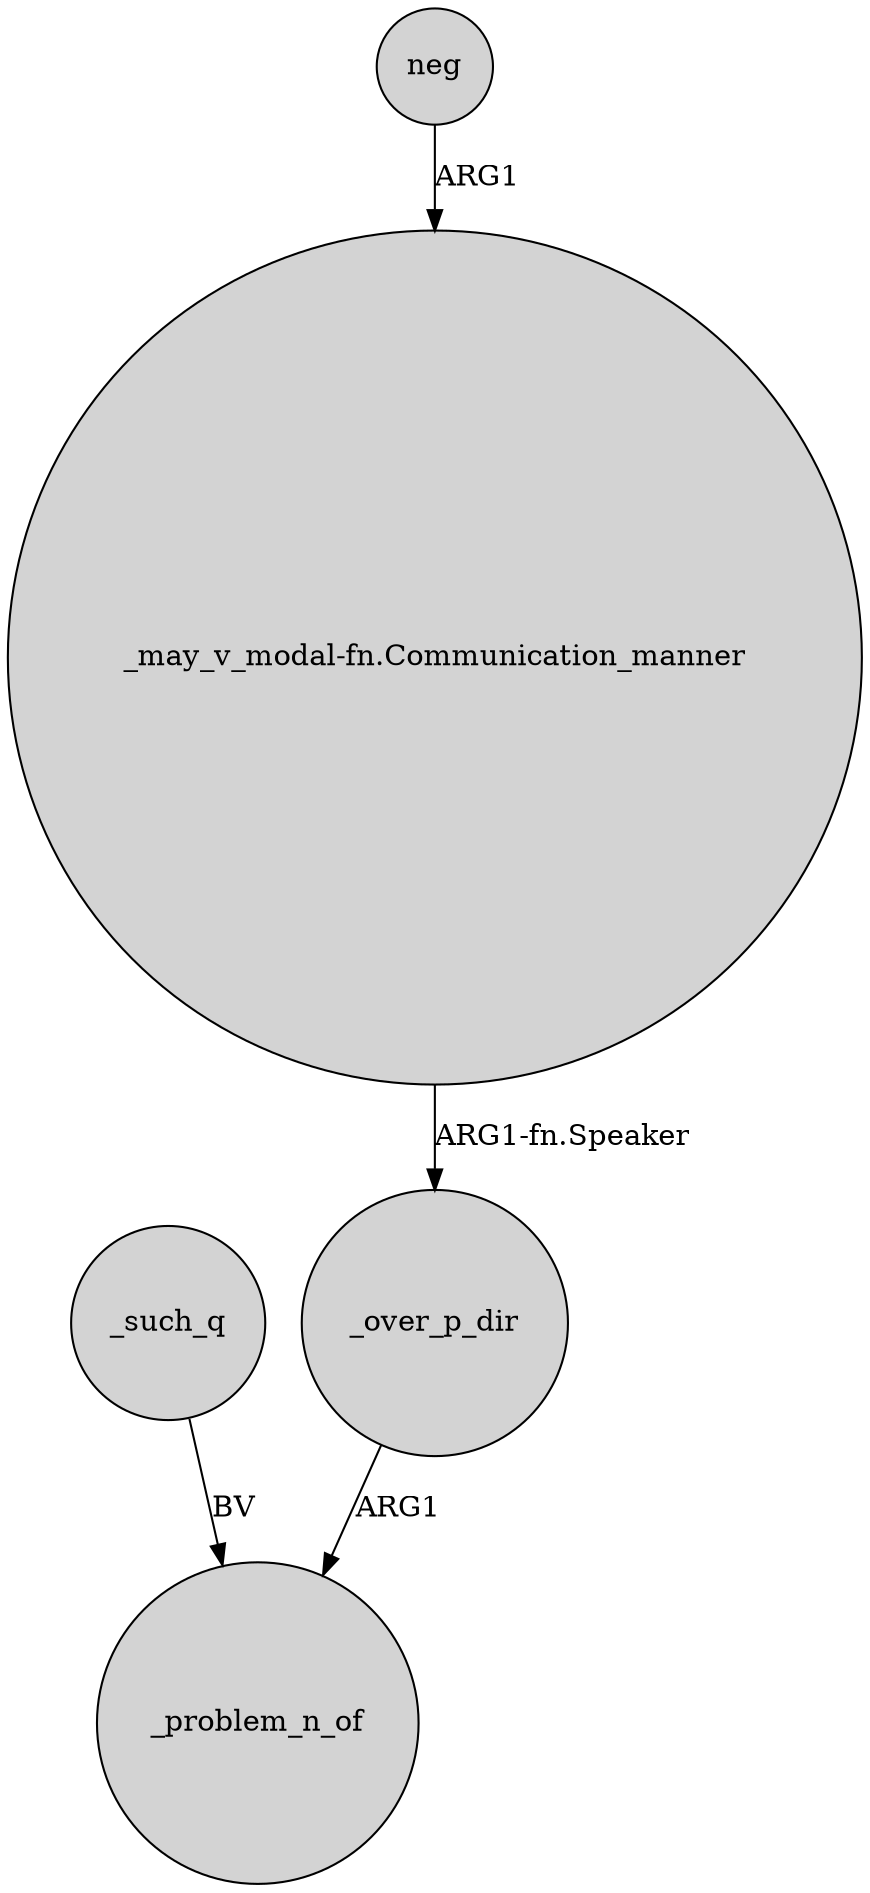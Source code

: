 digraph {
	node [shape=circle style=filled]
	_such_q -> _problem_n_of [label=BV]
	neg -> "_may_v_modal-fn.Communication_manner" [label=ARG1]
	_over_p_dir -> _problem_n_of [label=ARG1]
	"_may_v_modal-fn.Communication_manner" -> _over_p_dir [label="ARG1-fn.Speaker"]
}
